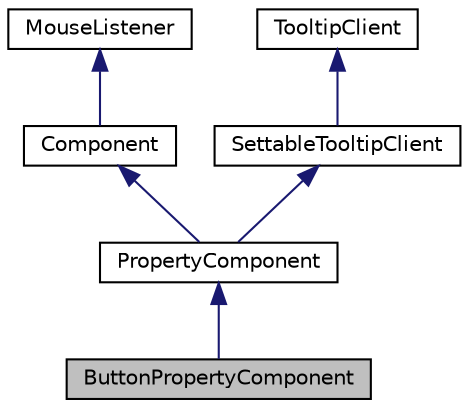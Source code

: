 digraph "ButtonPropertyComponent"
{
  bgcolor="transparent";
  edge [fontname="Helvetica",fontsize="10",labelfontname="Helvetica",labelfontsize="10"];
  node [fontname="Helvetica",fontsize="10",shape=record];
  Node0 [label="ButtonPropertyComponent",height=0.2,width=0.4,color="black", fillcolor="grey75", style="filled", fontcolor="black"];
  Node1 -> Node0 [dir="back",color="midnightblue",fontsize="10",style="solid",fontname="Helvetica"];
  Node1 [label="PropertyComponent",height=0.2,width=0.4,color="black",URL="$classPropertyComponent.html",tooltip="A base class for a component that goes in a PropertyPanel and displays one of an item&#39;s properties..."];
  Node2 -> Node1 [dir="back",color="midnightblue",fontsize="10",style="solid",fontname="Helvetica"];
  Node2 [label="Component",height=0.2,width=0.4,color="black",URL="$classComponent.html",tooltip="The base class for all JUCE user-interface objects. "];
  Node3 -> Node2 [dir="back",color="midnightblue",fontsize="10",style="solid",fontname="Helvetica"];
  Node3 [label="MouseListener",height=0.2,width=0.4,color="black",URL="$classMouseListener.html",tooltip="A MouseListener can be registered with a component to receive callbacks about mouse events that happe..."];
  Node4 -> Node1 [dir="back",color="midnightblue",fontsize="10",style="solid",fontname="Helvetica"];
  Node4 [label="SettableTooltipClient",height=0.2,width=0.4,color="black",URL="$classSettableTooltipClient.html",tooltip="An implementation of TooltipClient that stores the tooltip string and a method for changing it..."];
  Node5 -> Node4 [dir="back",color="midnightblue",fontsize="10",style="solid",fontname="Helvetica"];
  Node5 [label="TooltipClient",height=0.2,width=0.4,color="black",URL="$classTooltipClient.html",tooltip="Components that want to use pop-up tooltips should implement this interface. "];
}
